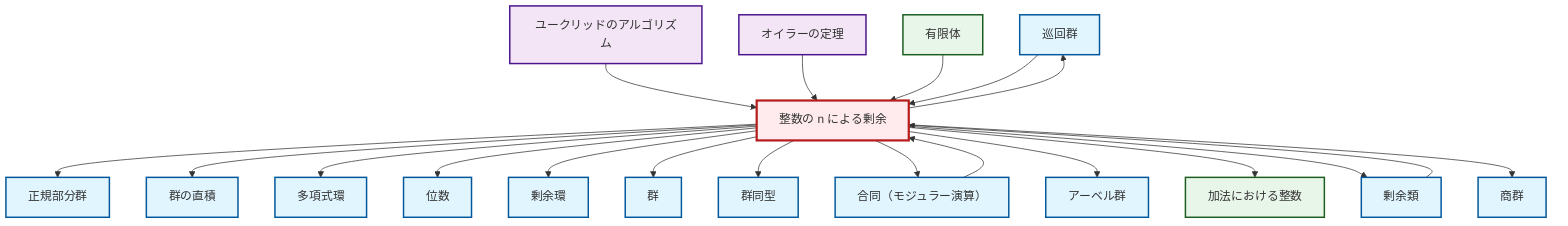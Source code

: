 graph TD
    classDef definition fill:#e1f5fe,stroke:#01579b,stroke-width:2px
    classDef theorem fill:#f3e5f5,stroke:#4a148c,stroke-width:2px
    classDef axiom fill:#fff3e0,stroke:#e65100,stroke-width:2px
    classDef example fill:#e8f5e9,stroke:#1b5e20,stroke-width:2px
    classDef current fill:#ffebee,stroke:#b71c1c,stroke-width:3px
    def-group["群"]:::definition
    def-cyclic-group["巡回群"]:::definition
    def-coset["剰余類"]:::definition
    ex-quotient-integers-mod-n["整数の n による剰余"]:::example
    ex-integers-addition["加法における整数"]:::example
    def-congruence["合同（モジュラー演算）"]:::definition
    def-quotient-group["商群"]:::definition
    def-polynomial-ring["多項式環"]:::definition
    def-order["位数"]:::definition
    thm-euler["オイラーの定理"]:::theorem
    def-isomorphism["群同型"]:::definition
    def-normal-subgroup["正規部分群"]:::definition
    def-abelian-group["アーベル群"]:::definition
    def-quotient-ring["剰余環"]:::definition
    ex-finite-field["有限体"]:::example
    thm-euclidean-algorithm["ユークリッドのアルゴリズム"]:::theorem
    def-direct-product["群の直積"]:::definition
    ex-quotient-integers-mod-n --> def-normal-subgroup
    ex-quotient-integers-mod-n --> def-direct-product
    ex-quotient-integers-mod-n --> def-polynomial-ring
    ex-quotient-integers-mod-n --> def-order
    thm-euclidean-algorithm --> ex-quotient-integers-mod-n
    ex-quotient-integers-mod-n --> def-cyclic-group
    ex-quotient-integers-mod-n --> def-quotient-ring
    ex-quotient-integers-mod-n --> def-group
    ex-quotient-integers-mod-n --> def-isomorphism
    ex-quotient-integers-mod-n --> def-congruence
    def-coset --> ex-quotient-integers-mod-n
    ex-quotient-integers-mod-n --> def-abelian-group
    def-congruence --> ex-quotient-integers-mod-n
    thm-euler --> ex-quotient-integers-mod-n
    ex-finite-field --> ex-quotient-integers-mod-n
    ex-quotient-integers-mod-n --> ex-integers-addition
    ex-quotient-integers-mod-n --> def-coset
    def-cyclic-group --> ex-quotient-integers-mod-n
    ex-quotient-integers-mod-n --> def-quotient-group
    class ex-quotient-integers-mod-n current
